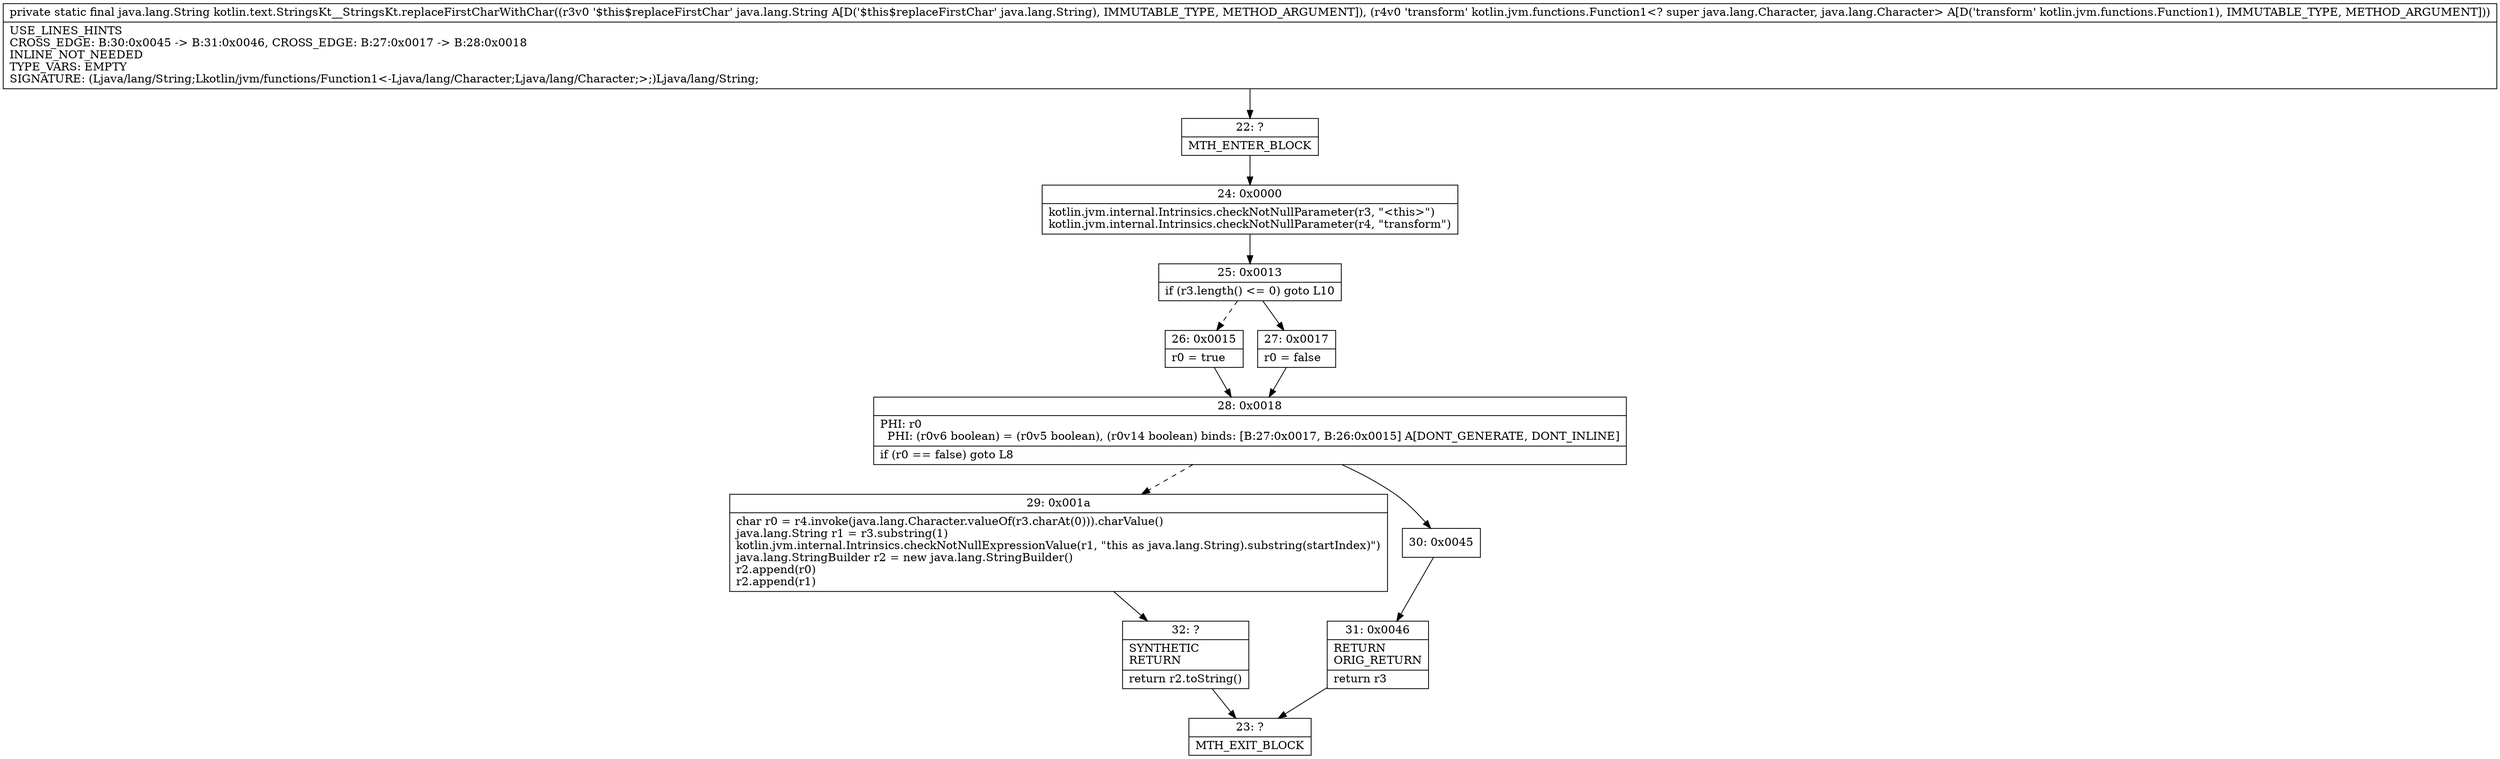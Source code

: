 digraph "CFG forkotlin.text.StringsKt__StringsKt.replaceFirstCharWithChar(Ljava\/lang\/String;Lkotlin\/jvm\/functions\/Function1;)Ljava\/lang\/String;" {
Node_22 [shape=record,label="{22\:\ ?|MTH_ENTER_BLOCK\l}"];
Node_24 [shape=record,label="{24\:\ 0x0000|kotlin.jvm.internal.Intrinsics.checkNotNullParameter(r3, \"\<this\>\")\lkotlin.jvm.internal.Intrinsics.checkNotNullParameter(r4, \"transform\")\l}"];
Node_25 [shape=record,label="{25\:\ 0x0013|if (r3.length() \<= 0) goto L10\l}"];
Node_26 [shape=record,label="{26\:\ 0x0015|r0 = true\l}"];
Node_28 [shape=record,label="{28\:\ 0x0018|PHI: r0 \l  PHI: (r0v6 boolean) = (r0v5 boolean), (r0v14 boolean) binds: [B:27:0x0017, B:26:0x0015] A[DONT_GENERATE, DONT_INLINE]\l|if (r0 == false) goto L8\l}"];
Node_29 [shape=record,label="{29\:\ 0x001a|char r0 = r4.invoke(java.lang.Character.valueOf(r3.charAt(0))).charValue()\ljava.lang.String r1 = r3.substring(1)\lkotlin.jvm.internal.Intrinsics.checkNotNullExpressionValue(r1, \"this as java.lang.String).substring(startIndex)\")\ljava.lang.StringBuilder r2 = new java.lang.StringBuilder()\lr2.append(r0)\lr2.append(r1)\l}"];
Node_32 [shape=record,label="{32\:\ ?|SYNTHETIC\lRETURN\l|return r2.toString()\l}"];
Node_23 [shape=record,label="{23\:\ ?|MTH_EXIT_BLOCK\l}"];
Node_30 [shape=record,label="{30\:\ 0x0045}"];
Node_31 [shape=record,label="{31\:\ 0x0046|RETURN\lORIG_RETURN\l|return r3\l}"];
Node_27 [shape=record,label="{27\:\ 0x0017|r0 = false\l}"];
MethodNode[shape=record,label="{private static final java.lang.String kotlin.text.StringsKt__StringsKt.replaceFirstCharWithChar((r3v0 '$this$replaceFirstChar' java.lang.String A[D('$this$replaceFirstChar' java.lang.String), IMMUTABLE_TYPE, METHOD_ARGUMENT]), (r4v0 'transform' kotlin.jvm.functions.Function1\<? super java.lang.Character, java.lang.Character\> A[D('transform' kotlin.jvm.functions.Function1), IMMUTABLE_TYPE, METHOD_ARGUMENT]))  | USE_LINES_HINTS\lCROSS_EDGE: B:30:0x0045 \-\> B:31:0x0046, CROSS_EDGE: B:27:0x0017 \-\> B:28:0x0018\lINLINE_NOT_NEEDED\lTYPE_VARS: EMPTY\lSIGNATURE: (Ljava\/lang\/String;Lkotlin\/jvm\/functions\/Function1\<\-Ljava\/lang\/Character;Ljava\/lang\/Character;\>;)Ljava\/lang\/String;\l}"];
MethodNode -> Node_22;Node_22 -> Node_24;
Node_24 -> Node_25;
Node_25 -> Node_26[style=dashed];
Node_25 -> Node_27;
Node_26 -> Node_28;
Node_28 -> Node_29[style=dashed];
Node_28 -> Node_30;
Node_29 -> Node_32;
Node_32 -> Node_23;
Node_30 -> Node_31;
Node_31 -> Node_23;
Node_27 -> Node_28;
}

